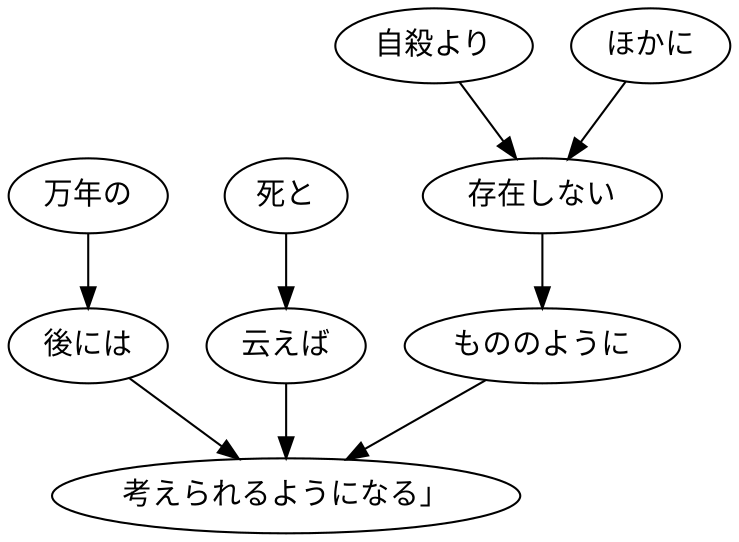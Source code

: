 digraph graph8612 {
	node0 [label="万年の"];
	node1 [label="後には"];
	node2 [label="死と"];
	node3 [label="云えば"];
	node4 [label="自殺より"];
	node5 [label="ほかに"];
	node6 [label="存在しない"];
	node7 [label="もののように"];
	node8 [label="考えられるようになる」"];
	node0 -> node1;
	node1 -> node8;
	node2 -> node3;
	node3 -> node8;
	node4 -> node6;
	node5 -> node6;
	node6 -> node7;
	node7 -> node8;
}
